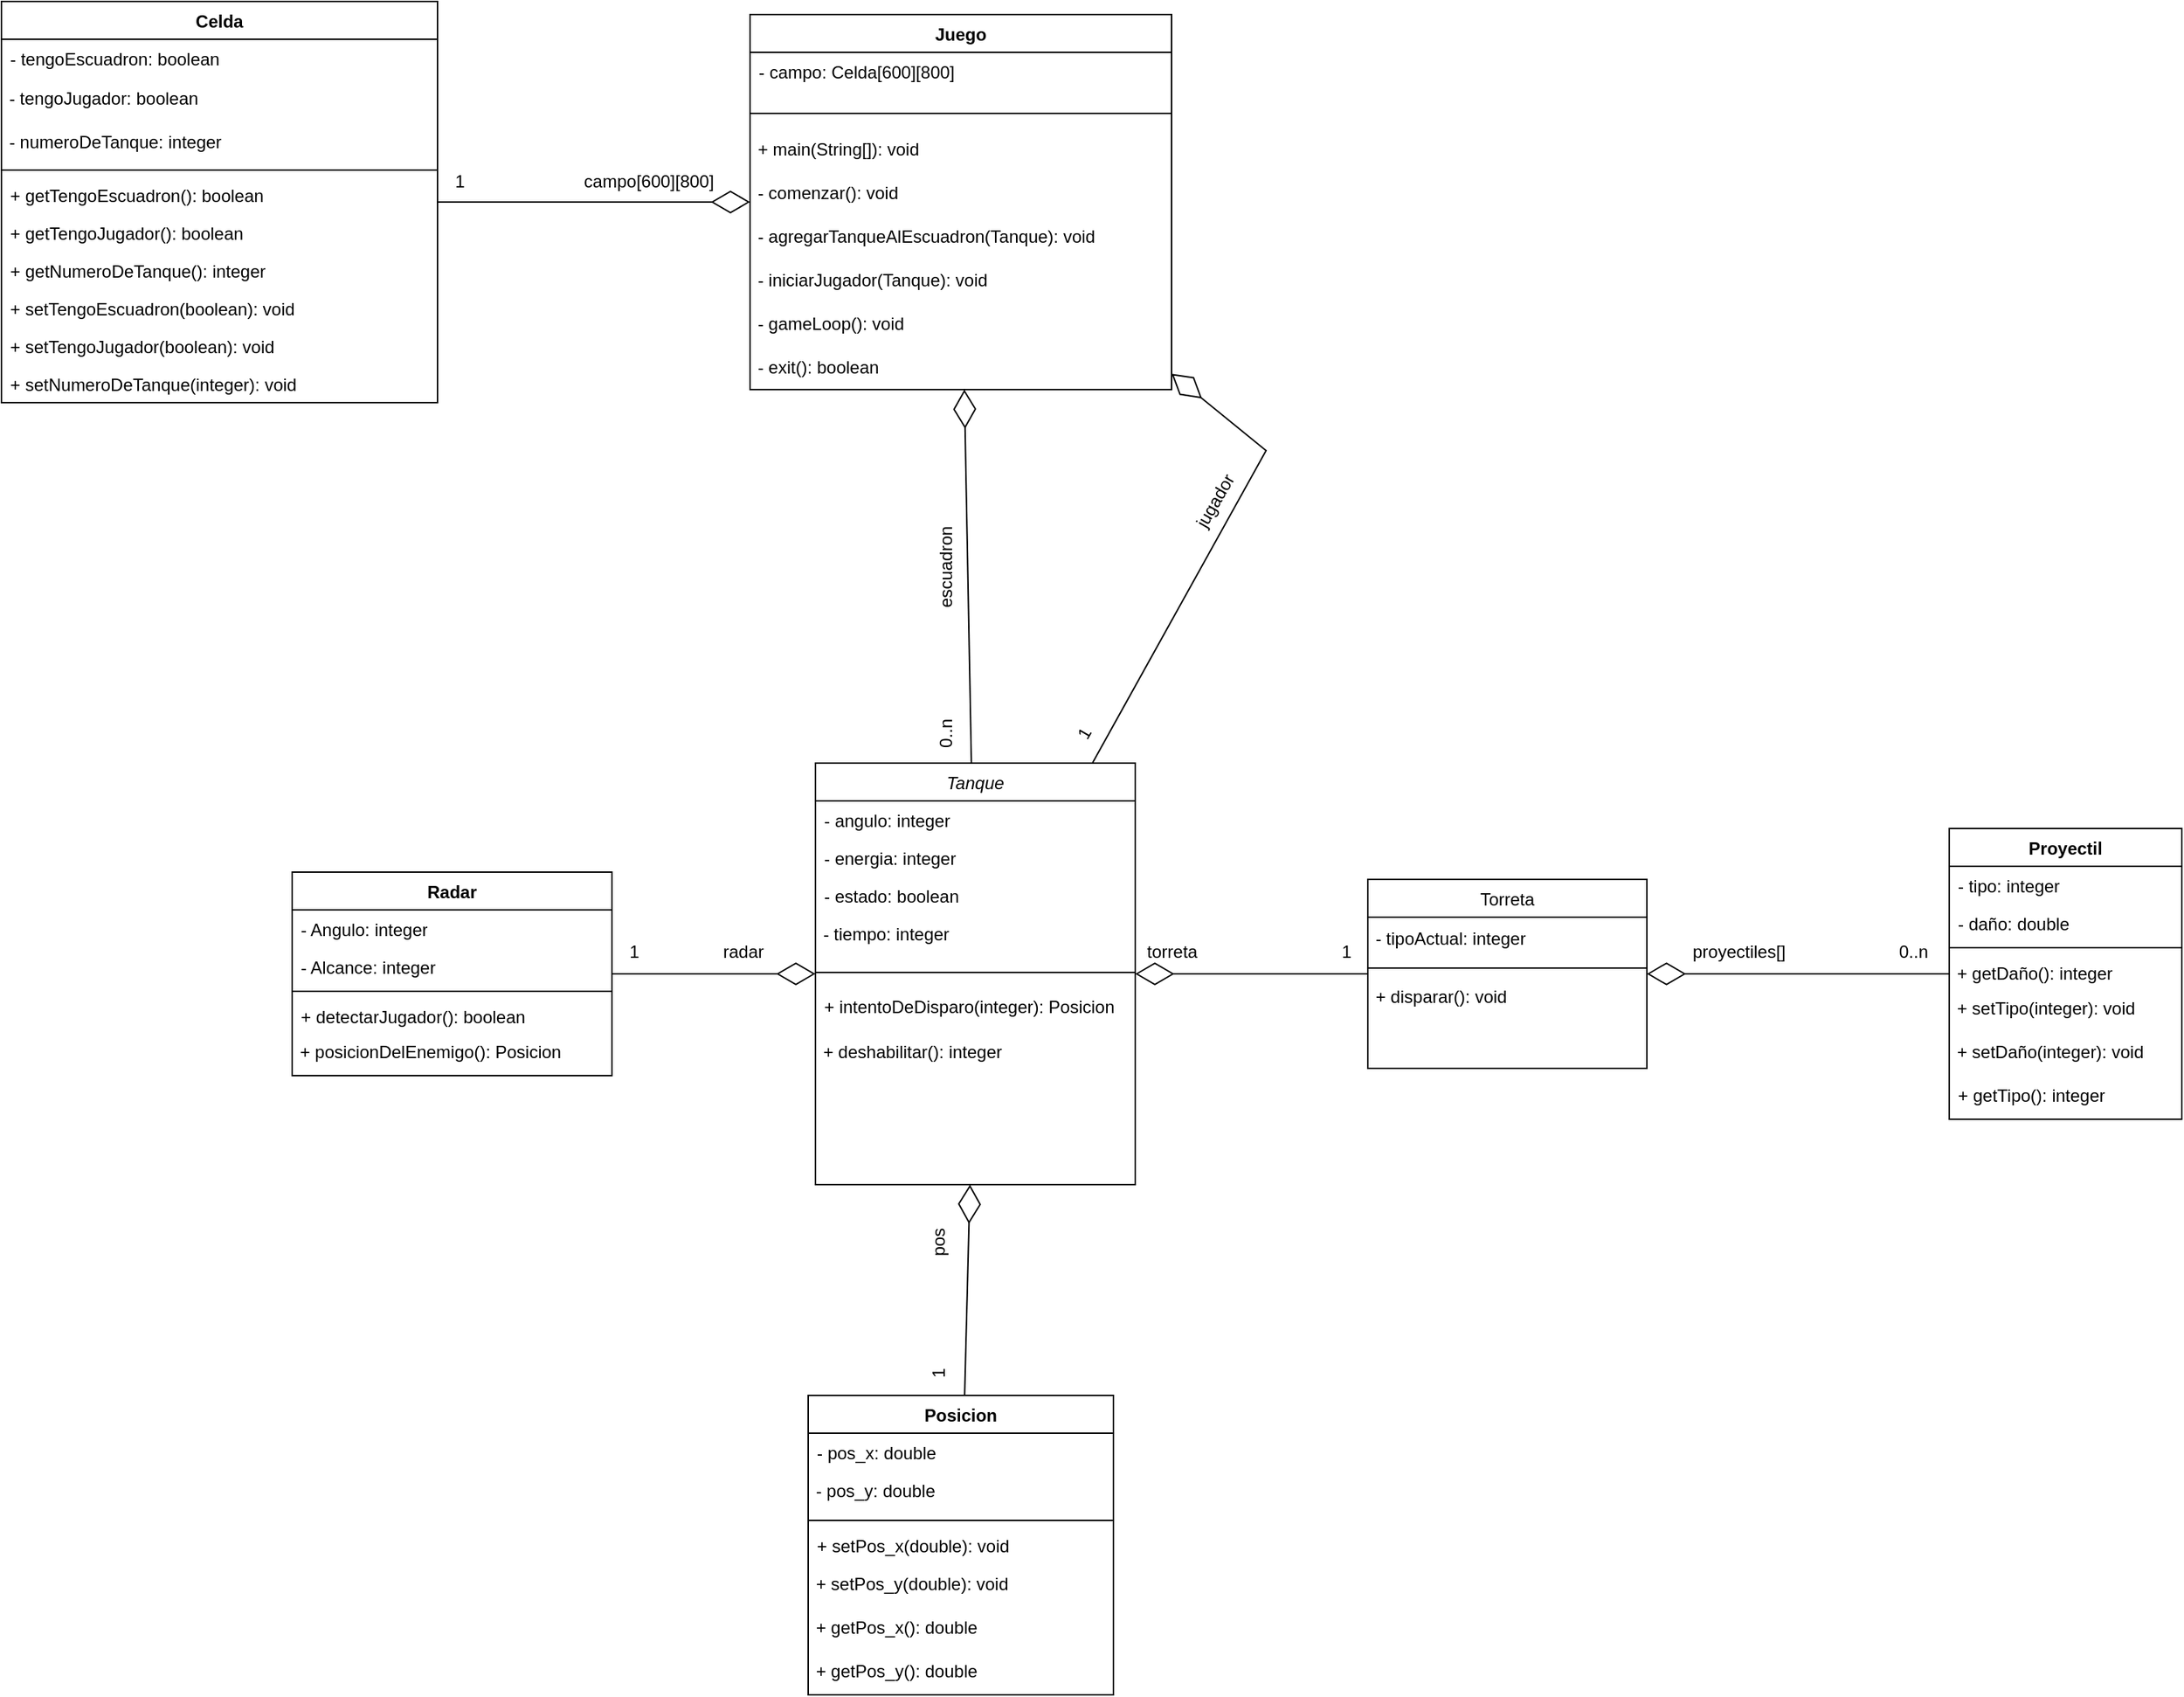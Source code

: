 <mxfile version="21.7.4" type="github">
  <diagram name="Page-1" id="U8oaE-fgfNbQesFT1dx-">
    <mxGraphModel dx="2220" dy="1935" grid="1" gridSize="10" guides="1" tooltips="1" connect="1" arrows="1" fold="1" page="1" pageScale="1" pageWidth="827" pageHeight="1169" math="0" shadow="0">
      <root>
        <mxCell id="0" />
        <mxCell id="1" parent="0" />
        <mxCell id="x20BBeTbQhx07ZK-JMbY-1" value="Tanque" style="swimlane;fontStyle=2;align=center;verticalAlign=top;childLayout=stackLayout;horizontal=1;startSize=26;horizontalStack=0;resizeParent=1;resizeLast=0;collapsible=1;marginBottom=0;rounded=0;shadow=0;strokeWidth=1;" vertex="1" parent="1">
          <mxGeometry x="180" y="215" width="220" height="290" as="geometry">
            <mxRectangle x="180" y="215" width="160" height="26" as="alternateBounds" />
          </mxGeometry>
        </mxCell>
        <mxCell id="x20BBeTbQhx07ZK-JMbY-2" value="- angulo: integer" style="text;align=left;verticalAlign=top;spacingLeft=4;spacingRight=4;overflow=hidden;rotatable=0;points=[[0,0.5],[1,0.5]];portConstraint=eastwest;rounded=0;shadow=0;html=0;" vertex="1" parent="x20BBeTbQhx07ZK-JMbY-1">
          <mxGeometry y="26" width="220" height="26" as="geometry" />
        </mxCell>
        <mxCell id="x20BBeTbQhx07ZK-JMbY-3" value="- energia: integer" style="text;align=left;verticalAlign=top;spacingLeft=4;spacingRight=4;overflow=hidden;rotatable=0;points=[[0,0.5],[1,0.5]];portConstraint=eastwest;rounded=0;shadow=0;html=0;" vertex="1" parent="x20BBeTbQhx07ZK-JMbY-1">
          <mxGeometry y="52" width="220" height="26" as="geometry" />
        </mxCell>
        <mxCell id="x20BBeTbQhx07ZK-JMbY-4" value="- estado: boolean" style="text;align=left;verticalAlign=top;spacingLeft=4;spacingRight=4;overflow=hidden;rotatable=0;points=[[0,0.5],[1,0.5]];portConstraint=eastwest;rounded=0;shadow=0;html=0;" vertex="1" parent="x20BBeTbQhx07ZK-JMbY-1">
          <mxGeometry y="78" width="220" height="26" as="geometry" />
        </mxCell>
        <mxCell id="x20BBeTbQhx07ZK-JMbY-5" value="&amp;nbsp;- tiempo: integer" style="text;whiteSpace=wrap;html=1;" vertex="1" parent="x20BBeTbQhx07ZK-JMbY-1">
          <mxGeometry y="104" width="220" height="30" as="geometry" />
        </mxCell>
        <mxCell id="x20BBeTbQhx07ZK-JMbY-6" value="" style="line;html=1;strokeWidth=1;align=left;verticalAlign=middle;spacingTop=-1;spacingLeft=3;spacingRight=3;rotatable=0;labelPosition=right;points=[];portConstraint=eastwest;" vertex="1" parent="x20BBeTbQhx07ZK-JMbY-1">
          <mxGeometry y="134" width="220" height="20" as="geometry" />
        </mxCell>
        <mxCell id="x20BBeTbQhx07ZK-JMbY-7" value="+ intentoDeDisparo(integer): Posicion" style="text;align=left;verticalAlign=top;spacingLeft=4;spacingRight=4;overflow=hidden;rotatable=0;points=[[0,0.5],[1,0.5]];portConstraint=eastwest;rounded=0;shadow=0;html=0;" vertex="1" parent="x20BBeTbQhx07ZK-JMbY-1">
          <mxGeometry y="154" width="220" height="30" as="geometry" />
        </mxCell>
        <mxCell id="x20BBeTbQhx07ZK-JMbY-8" value="&amp;nbsp;+ deshabilitar(): integer" style="text;html=1;align=left;verticalAlign=middle;resizable=0;points=[];autosize=1;strokeColor=none;fillColor=none;" vertex="1" parent="x20BBeTbQhx07ZK-JMbY-1">
          <mxGeometry y="184" width="220" height="30" as="geometry" />
        </mxCell>
        <mxCell id="x20BBeTbQhx07ZK-JMbY-9" value="Torreta" style="swimlane;fontStyle=0;align=center;verticalAlign=top;childLayout=stackLayout;horizontal=1;startSize=26;horizontalStack=0;resizeParent=1;resizeLast=0;collapsible=1;marginBottom=0;rounded=0;shadow=0;strokeWidth=1;" vertex="1" parent="1">
          <mxGeometry x="560" y="295" width="192" height="130" as="geometry">
            <mxRectangle x="550" y="140" width="160" height="26" as="alternateBounds" />
          </mxGeometry>
        </mxCell>
        <mxCell id="x20BBeTbQhx07ZK-JMbY-10" value="&amp;nbsp;- tipoActual: integer" style="text;html=1;align=left;verticalAlign=middle;resizable=0;points=[];autosize=1;strokeColor=none;fillColor=none;" vertex="1" parent="x20BBeTbQhx07ZK-JMbY-9">
          <mxGeometry y="26" width="192" height="30" as="geometry" />
        </mxCell>
        <mxCell id="x20BBeTbQhx07ZK-JMbY-11" value="" style="line;html=1;strokeWidth=1;align=left;verticalAlign=middle;spacingTop=-1;spacingLeft=3;spacingRight=3;rotatable=0;labelPosition=right;points=[];portConstraint=eastwest;" vertex="1" parent="x20BBeTbQhx07ZK-JMbY-9">
          <mxGeometry y="56" width="192" height="10" as="geometry" />
        </mxCell>
        <mxCell id="x20BBeTbQhx07ZK-JMbY-12" value="&amp;nbsp;+ disparar(): void" style="text;html=1;align=left;verticalAlign=middle;resizable=0;points=[];autosize=1;strokeColor=none;fillColor=none;" vertex="1" parent="x20BBeTbQhx07ZK-JMbY-9">
          <mxGeometry y="66" width="192" height="30" as="geometry" />
        </mxCell>
        <mxCell id="x20BBeTbQhx07ZK-JMbY-13" value="Juego" style="swimlane;fontStyle=1;align=center;verticalAlign=top;childLayout=stackLayout;horizontal=1;startSize=26;horizontalStack=0;resizeParent=1;resizeParentMax=0;resizeLast=0;collapsible=1;marginBottom=0;whiteSpace=wrap;html=1;" vertex="1" parent="1">
          <mxGeometry x="135" y="-300" width="290" height="258" as="geometry" />
        </mxCell>
        <mxCell id="x20BBeTbQhx07ZK-JMbY-14" value="- campo: Celda[600][800]" style="text;strokeColor=none;fillColor=none;align=left;verticalAlign=top;spacingLeft=4;spacingRight=4;overflow=hidden;rotatable=0;points=[[0,0.5],[1,0.5]];portConstraint=eastwest;whiteSpace=wrap;html=1;" vertex="1" parent="x20BBeTbQhx07ZK-JMbY-13">
          <mxGeometry y="26" width="290" height="32" as="geometry" />
        </mxCell>
        <mxCell id="x20BBeTbQhx07ZK-JMbY-15" value="" style="line;strokeWidth=1;fillColor=none;align=left;verticalAlign=middle;spacingTop=-1;spacingLeft=3;spacingRight=3;rotatable=0;labelPosition=right;points=[];portConstraint=eastwest;strokeColor=inherit;" vertex="1" parent="x20BBeTbQhx07ZK-JMbY-13">
          <mxGeometry y="58" width="290" height="20" as="geometry" />
        </mxCell>
        <mxCell id="x20BBeTbQhx07ZK-JMbY-16" value="&amp;nbsp;+ main(String[]): void" style="text;html=1;align=left;verticalAlign=middle;resizable=0;points=[];autosize=1;strokeColor=none;fillColor=none;" vertex="1" parent="x20BBeTbQhx07ZK-JMbY-13">
          <mxGeometry y="78" width="290" height="30" as="geometry" />
        </mxCell>
        <mxCell id="x20BBeTbQhx07ZK-JMbY-17" value="&amp;nbsp;- comenzar(): void" style="text;html=1;align=left;verticalAlign=middle;resizable=0;points=[];autosize=1;strokeColor=none;fillColor=none;" vertex="1" parent="x20BBeTbQhx07ZK-JMbY-13">
          <mxGeometry y="108" width="290" height="30" as="geometry" />
        </mxCell>
        <mxCell id="x20BBeTbQhx07ZK-JMbY-18" value="&lt;font style=&quot;font-size: 12px;&quot;&gt;&amp;nbsp;- agregarTanqueAlEscuadron(Tanque): void&lt;/font&gt;" style="text;html=1;align=left;verticalAlign=middle;resizable=0;points=[];autosize=1;strokeColor=none;fillColor=none;" vertex="1" parent="x20BBeTbQhx07ZK-JMbY-13">
          <mxGeometry y="138" width="290" height="30" as="geometry" />
        </mxCell>
        <mxCell id="x20BBeTbQhx07ZK-JMbY-19" value="&amp;nbsp;- iniciarJugador(Tanque): void" style="text;html=1;align=left;verticalAlign=middle;resizable=0;points=[];autosize=1;strokeColor=none;fillColor=none;" vertex="1" parent="x20BBeTbQhx07ZK-JMbY-13">
          <mxGeometry y="168" width="290" height="30" as="geometry" />
        </mxCell>
        <mxCell id="x20BBeTbQhx07ZK-JMbY-20" value="&amp;nbsp;- gameLoop(): void" style="text;html=1;align=left;verticalAlign=middle;resizable=0;points=[];autosize=1;strokeColor=none;fillColor=none;" vertex="1" parent="x20BBeTbQhx07ZK-JMbY-13">
          <mxGeometry y="198" width="290" height="30" as="geometry" />
        </mxCell>
        <mxCell id="x20BBeTbQhx07ZK-JMbY-21" value="&amp;nbsp;- exit(): boolean" style="text;html=1;align=left;verticalAlign=middle;resizable=0;points=[];autosize=1;strokeColor=none;fillColor=none;" vertex="1" parent="x20BBeTbQhx07ZK-JMbY-13">
          <mxGeometry y="228" width="290" height="30" as="geometry" />
        </mxCell>
        <mxCell id="x20BBeTbQhx07ZK-JMbY-22" value="Posicion" style="swimlane;fontStyle=1;align=center;verticalAlign=top;childLayout=stackLayout;horizontal=1;startSize=26;horizontalStack=0;resizeParent=1;resizeParentMax=0;resizeLast=0;collapsible=1;marginBottom=0;whiteSpace=wrap;html=1;" vertex="1" parent="1">
          <mxGeometry x="175" y="650" width="210" height="206" as="geometry">
            <mxRectangle x="225" y="650" width="110" height="30" as="alternateBounds" />
          </mxGeometry>
        </mxCell>
        <mxCell id="x20BBeTbQhx07ZK-JMbY-23" value="- pos_x: double" style="text;strokeColor=none;fillColor=none;align=left;verticalAlign=top;spacingLeft=4;spacingRight=4;overflow=hidden;rotatable=0;points=[[0,0.5],[1,0.5]];portConstraint=eastwest;whiteSpace=wrap;html=1;" vertex="1" parent="x20BBeTbQhx07ZK-JMbY-22">
          <mxGeometry y="26" width="210" height="26" as="geometry" />
        </mxCell>
        <mxCell id="x20BBeTbQhx07ZK-JMbY-24" value="&amp;nbsp;- pos_y: double" style="text;whiteSpace=wrap;html=1;" vertex="1" parent="x20BBeTbQhx07ZK-JMbY-22">
          <mxGeometry y="52" width="210" height="30" as="geometry" />
        </mxCell>
        <mxCell id="x20BBeTbQhx07ZK-JMbY-25" value="" style="line;strokeWidth=1;fillColor=none;align=left;verticalAlign=middle;spacingTop=-1;spacingLeft=3;spacingRight=3;rotatable=0;labelPosition=right;points=[];portConstraint=eastwest;strokeColor=inherit;" vertex="1" parent="x20BBeTbQhx07ZK-JMbY-22">
          <mxGeometry y="82" width="210" height="8" as="geometry" />
        </mxCell>
        <mxCell id="x20BBeTbQhx07ZK-JMbY-26" value="+ setPos_x(double): void" style="text;strokeColor=none;fillColor=none;align=left;verticalAlign=top;spacingLeft=4;spacingRight=4;overflow=hidden;rotatable=0;points=[[0,0.5],[1,0.5]];portConstraint=eastwest;whiteSpace=wrap;html=1;" vertex="1" parent="x20BBeTbQhx07ZK-JMbY-22">
          <mxGeometry y="90" width="210" height="26" as="geometry" />
        </mxCell>
        <mxCell id="x20BBeTbQhx07ZK-JMbY-27" value="&amp;nbsp;+ setPos_y(double): void" style="text;whiteSpace=wrap;html=1;" vertex="1" parent="x20BBeTbQhx07ZK-JMbY-22">
          <mxGeometry y="116" width="210" height="30" as="geometry" />
        </mxCell>
        <mxCell id="x20BBeTbQhx07ZK-JMbY-28" value="&amp;nbsp;+ getPos_x(): double" style="text;whiteSpace=wrap;html=1;" vertex="1" parent="x20BBeTbQhx07ZK-JMbY-22">
          <mxGeometry y="146" width="210" height="30" as="geometry" />
        </mxCell>
        <mxCell id="x20BBeTbQhx07ZK-JMbY-29" value="&amp;nbsp;+ getPos_y(): double" style="text;whiteSpace=wrap;html=1;" vertex="1" parent="x20BBeTbQhx07ZK-JMbY-22">
          <mxGeometry y="176" width="210" height="30" as="geometry" />
        </mxCell>
        <mxCell id="x20BBeTbQhx07ZK-JMbY-30" value="Radar" style="swimlane;fontStyle=1;align=center;verticalAlign=top;childLayout=stackLayout;horizontal=1;startSize=26;horizontalStack=0;resizeParent=1;resizeParentMax=0;resizeLast=0;collapsible=1;marginBottom=0;whiteSpace=wrap;html=1;" vertex="1" parent="1">
          <mxGeometry x="-180" y="290" width="220" height="140" as="geometry">
            <mxRectangle x="-150" y="-20" width="110" height="30" as="alternateBounds" />
          </mxGeometry>
        </mxCell>
        <mxCell id="x20BBeTbQhx07ZK-JMbY-31" value="- Angulo: integer" style="text;strokeColor=none;fillColor=none;align=left;verticalAlign=top;spacingLeft=4;spacingRight=4;overflow=hidden;rotatable=0;points=[[0,0.5],[1,0.5]];portConstraint=eastwest;whiteSpace=wrap;html=1;" vertex="1" parent="x20BBeTbQhx07ZK-JMbY-30">
          <mxGeometry y="26" width="220" height="26" as="geometry" />
        </mxCell>
        <mxCell id="x20BBeTbQhx07ZK-JMbY-32" value="- Alcance: integer" style="text;strokeColor=none;fillColor=none;align=left;verticalAlign=top;spacingLeft=4;spacingRight=4;overflow=hidden;rotatable=0;points=[[0,0.5],[1,0.5]];portConstraint=eastwest;whiteSpace=wrap;html=1;" vertex="1" parent="x20BBeTbQhx07ZK-JMbY-30">
          <mxGeometry y="52" width="220" height="26" as="geometry" />
        </mxCell>
        <mxCell id="x20BBeTbQhx07ZK-JMbY-33" value="" style="line;strokeWidth=1;fillColor=none;align=left;verticalAlign=middle;spacingTop=-1;spacingLeft=3;spacingRight=3;rotatable=0;labelPosition=right;points=[];portConstraint=eastwest;strokeColor=inherit;" vertex="1" parent="x20BBeTbQhx07ZK-JMbY-30">
          <mxGeometry y="78" width="220" height="8" as="geometry" />
        </mxCell>
        <mxCell id="x20BBeTbQhx07ZK-JMbY-34" value="+ detectarJugador(): boolean" style="text;strokeColor=none;fillColor=none;align=left;verticalAlign=top;spacingLeft=4;spacingRight=4;overflow=hidden;rotatable=0;points=[[0,0.5],[1,0.5]];portConstraint=eastwest;whiteSpace=wrap;html=1;" vertex="1" parent="x20BBeTbQhx07ZK-JMbY-30">
          <mxGeometry y="86" width="220" height="24" as="geometry" />
        </mxCell>
        <mxCell id="x20BBeTbQhx07ZK-JMbY-35" value="&amp;nbsp;+ posicionDelEnemigo(): Posicion" style="text;whiteSpace=wrap;html=1;" vertex="1" parent="x20BBeTbQhx07ZK-JMbY-30">
          <mxGeometry y="110" width="220" height="30" as="geometry" />
        </mxCell>
        <mxCell id="x20BBeTbQhx07ZK-JMbY-36" value="" style="endArrow=diamondThin;endFill=0;endSize=24;html=1;rounded=0;" edge="1" parent="1" source="x20BBeTbQhx07ZK-JMbY-9" target="x20BBeTbQhx07ZK-JMbY-1">
          <mxGeometry width="160" relative="1" as="geometry">
            <mxPoint x="280" y="320" as="sourcePoint" />
            <mxPoint x="383" y="280.99" as="targetPoint" />
          </mxGeometry>
        </mxCell>
        <mxCell id="x20BBeTbQhx07ZK-JMbY-37" value="Proyectil" style="swimlane;fontStyle=1;align=center;verticalAlign=top;childLayout=stackLayout;horizontal=1;startSize=26;horizontalStack=0;resizeParent=1;resizeParentMax=0;resizeLast=0;collapsible=1;marginBottom=0;whiteSpace=wrap;html=1;" vertex="1" parent="1">
          <mxGeometry x="960" y="260" width="160" height="200" as="geometry">
            <mxRectangle x="890" y="40" width="100" height="30" as="alternateBounds" />
          </mxGeometry>
        </mxCell>
        <mxCell id="x20BBeTbQhx07ZK-JMbY-38" value="- tipo: integer" style="text;strokeColor=none;fillColor=none;align=left;verticalAlign=top;spacingLeft=4;spacingRight=4;overflow=hidden;rotatable=0;points=[[0,0.5],[1,0.5]];portConstraint=eastwest;whiteSpace=wrap;html=1;" vertex="1" parent="x20BBeTbQhx07ZK-JMbY-37">
          <mxGeometry y="26" width="160" height="26" as="geometry" />
        </mxCell>
        <mxCell id="x20BBeTbQhx07ZK-JMbY-39" value="- daño: double" style="text;strokeColor=none;fillColor=none;align=left;verticalAlign=top;spacingLeft=4;spacingRight=4;overflow=hidden;rotatable=0;points=[[0,0.5],[1,0.5]];portConstraint=eastwest;whiteSpace=wrap;html=1;" vertex="1" parent="x20BBeTbQhx07ZK-JMbY-37">
          <mxGeometry y="52" width="160" height="26" as="geometry" />
        </mxCell>
        <mxCell id="x20BBeTbQhx07ZK-JMbY-40" value="" style="line;strokeWidth=1;fillColor=none;align=left;verticalAlign=middle;spacingTop=-1;spacingLeft=3;spacingRight=3;rotatable=0;labelPosition=right;points=[];portConstraint=eastwest;strokeColor=inherit;" vertex="1" parent="x20BBeTbQhx07ZK-JMbY-37">
          <mxGeometry y="78" width="160" height="8" as="geometry" />
        </mxCell>
        <mxCell id="x20BBeTbQhx07ZK-JMbY-41" value="&amp;nbsp;+ getDaño(): integer" style="text;whiteSpace=wrap;html=1;" vertex="1" parent="x20BBeTbQhx07ZK-JMbY-37">
          <mxGeometry y="86" width="160" height="24" as="geometry" />
        </mxCell>
        <mxCell id="x20BBeTbQhx07ZK-JMbY-42" value="&amp;nbsp;+ setTipo(integer): void" style="text;whiteSpace=wrap;html=1;" vertex="1" parent="x20BBeTbQhx07ZK-JMbY-37">
          <mxGeometry y="110" width="160" height="30" as="geometry" />
        </mxCell>
        <mxCell id="x20BBeTbQhx07ZK-JMbY-43" value="&amp;nbsp;+ setDaño(integer): void" style="text;whiteSpace=wrap;html=1;" vertex="1" parent="x20BBeTbQhx07ZK-JMbY-37">
          <mxGeometry y="140" width="160" height="30" as="geometry" />
        </mxCell>
        <mxCell id="x20BBeTbQhx07ZK-JMbY-44" value="+ getTipo(): integer" style="text;strokeColor=none;fillColor=none;align=left;verticalAlign=top;spacingLeft=4;spacingRight=4;overflow=hidden;rotatable=0;points=[[0,0.5],[1,0.5]];portConstraint=eastwest;whiteSpace=wrap;html=1;" vertex="1" parent="x20BBeTbQhx07ZK-JMbY-37">
          <mxGeometry y="170" width="160" height="30" as="geometry" />
        </mxCell>
        <mxCell id="x20BBeTbQhx07ZK-JMbY-45" value="" style="endArrow=diamondThin;endFill=0;endSize=24;html=1;rounded=0;" edge="1" parent="1" source="x20BBeTbQhx07ZK-JMbY-37" target="x20BBeTbQhx07ZK-JMbY-9">
          <mxGeometry width="160" relative="1" as="geometry">
            <mxPoint x="620" y="90" as="sourcePoint" />
            <mxPoint x="780" y="90" as="targetPoint" />
          </mxGeometry>
        </mxCell>
        <mxCell id="x20BBeTbQhx07ZK-JMbY-46" value="" style="endArrow=diamondThin;endFill=0;endSize=24;html=1;rounded=0;" edge="1" parent="1" source="x20BBeTbQhx07ZK-JMbY-30" target="x20BBeTbQhx07ZK-JMbY-1">
          <mxGeometry width="160" relative="1" as="geometry">
            <mxPoint x="120" y="120" as="sourcePoint" />
            <mxPoint x="280" y="120" as="targetPoint" />
          </mxGeometry>
        </mxCell>
        <mxCell id="x20BBeTbQhx07ZK-JMbY-47" value="1" style="text;html=1;align=center;verticalAlign=middle;resizable=0;points=[];autosize=1;strokeColor=none;fillColor=none;rotation=270;" vertex="1" parent="1">
          <mxGeometry x="250" y="620" width="30" height="30" as="geometry" />
        </mxCell>
        <mxCell id="x20BBeTbQhx07ZK-JMbY-48" value="pos" style="text;html=1;align=center;verticalAlign=middle;resizable=0;points=[];autosize=1;strokeColor=none;fillColor=none;rotation=-90;" vertex="1" parent="1">
          <mxGeometry x="245" y="530" width="40" height="30" as="geometry" />
        </mxCell>
        <mxCell id="x20BBeTbQhx07ZK-JMbY-49" value="torreta" style="text;html=1;align=center;verticalAlign=middle;resizable=0;points=[];autosize=1;strokeColor=none;fillColor=none;" vertex="1" parent="1">
          <mxGeometry x="390" y="330" width="70" height="30" as="geometry" />
        </mxCell>
        <mxCell id="x20BBeTbQhx07ZK-JMbY-50" value="1" style="text;html=1;align=center;verticalAlign=middle;resizable=0;points=[];autosize=1;strokeColor=none;fillColor=none;" vertex="1" parent="1">
          <mxGeometry x="530" y="330" width="30" height="30" as="geometry" />
        </mxCell>
        <mxCell id="x20BBeTbQhx07ZK-JMbY-51" value="proyectiles[]" style="text;html=1;align=center;verticalAlign=middle;resizable=0;points=[];autosize=1;strokeColor=none;fillColor=none;" vertex="1" parent="1">
          <mxGeometry x="765" y="330" width="100" height="30" as="geometry" />
        </mxCell>
        <mxCell id="x20BBeTbQhx07ZK-JMbY-52" value="0..n" style="text;html=1;align=center;verticalAlign=middle;resizable=0;points=[];autosize=1;strokeColor=none;fillColor=none;" vertex="1" parent="1">
          <mxGeometry x="910" y="330" width="50" height="30" as="geometry" />
        </mxCell>
        <mxCell id="x20BBeTbQhx07ZK-JMbY-53" value="0..n" style="text;html=1;align=center;verticalAlign=middle;resizable=0;points=[];autosize=1;strokeColor=none;fillColor=none;rotation=270;" vertex="1" parent="1">
          <mxGeometry x="245" y="180" width="50" height="30" as="geometry" />
        </mxCell>
        <mxCell id="x20BBeTbQhx07ZK-JMbY-54" value="1" style="text;html=1;align=center;verticalAlign=middle;resizable=0;points=[];autosize=1;strokeColor=none;fillColor=none;" vertex="1" parent="1">
          <mxGeometry x="40" y="330" width="30" height="30" as="geometry" />
        </mxCell>
        <mxCell id="x20BBeTbQhx07ZK-JMbY-55" value="radar" style="text;html=1;align=center;verticalAlign=middle;resizable=0;points=[];autosize=1;strokeColor=none;fillColor=none;" vertex="1" parent="1">
          <mxGeometry x="100" y="330" width="60" height="30" as="geometry" />
        </mxCell>
        <mxCell id="x20BBeTbQhx07ZK-JMbY-56" value="" style="endArrow=diamondThin;endFill=0;endSize=24;html=1;rounded=0;" edge="1" parent="1" source="x20BBeTbQhx07ZK-JMbY-1" target="x20BBeTbQhx07ZK-JMbY-13">
          <mxGeometry width="160" relative="1" as="geometry">
            <mxPoint x="420" y="190" as="sourcePoint" />
            <mxPoint x="580" y="190" as="targetPoint" />
          </mxGeometry>
        </mxCell>
        <mxCell id="x20BBeTbQhx07ZK-JMbY-57" value="escuadron" style="text;html=1;align=left;verticalAlign=middle;resizable=0;points=[];autosize=1;strokeColor=none;fillColor=none;rotation=-90;" vertex="1" parent="1">
          <mxGeometry x="225" y="50" width="90" height="30" as="geometry" />
        </mxCell>
        <mxCell id="x20BBeTbQhx07ZK-JMbY-58" value="" style="endArrow=diamondThin;endFill=0;endSize=24;html=1;rounded=0;" edge="1" parent="1" source="x20BBeTbQhx07ZK-JMbY-1" target="x20BBeTbQhx07ZK-JMbY-13">
          <mxGeometry width="160" relative="1" as="geometry">
            <mxPoint x="420" y="50" as="sourcePoint" />
            <mxPoint x="380" y="20" as="targetPoint" />
            <Array as="points">
              <mxPoint x="490" />
            </Array>
          </mxGeometry>
        </mxCell>
        <mxCell id="x20BBeTbQhx07ZK-JMbY-59" value="1" style="text;html=1;align=center;verticalAlign=middle;resizable=0;points=[];autosize=1;strokeColor=none;fillColor=none;rotation=-60;" vertex="1" parent="1">
          <mxGeometry x="350" y="180" width="30" height="30" as="geometry" />
        </mxCell>
        <mxCell id="x20BBeTbQhx07ZK-JMbY-60" value="jugador" style="text;html=1;align=center;verticalAlign=middle;resizable=0;points=[];autosize=1;strokeColor=none;fillColor=none;rotation=-60;" vertex="1" parent="1">
          <mxGeometry x="420" y="20" width="70" height="30" as="geometry" />
        </mxCell>
        <mxCell id="x20BBeTbQhx07ZK-JMbY-61" value="Celda" style="swimlane;fontStyle=1;align=center;verticalAlign=top;childLayout=stackLayout;horizontal=1;startSize=26;horizontalStack=0;resizeParent=1;resizeParentMax=0;resizeLast=0;collapsible=1;marginBottom=0;whiteSpace=wrap;html=1;" vertex="1" parent="1">
          <mxGeometry x="-380" y="-309" width="300" height="276" as="geometry" />
        </mxCell>
        <mxCell id="x20BBeTbQhx07ZK-JMbY-62" value="- tengoEscuadron: boolean" style="text;strokeColor=none;fillColor=none;align=left;verticalAlign=top;spacingLeft=4;spacingRight=4;overflow=hidden;rotatable=0;points=[[0,0.5],[1,0.5]];portConstraint=eastwest;whiteSpace=wrap;html=1;" vertex="1" parent="x20BBeTbQhx07ZK-JMbY-61">
          <mxGeometry y="26" width="300" height="26" as="geometry" />
        </mxCell>
        <mxCell id="x20BBeTbQhx07ZK-JMbY-63" value="&amp;nbsp;- tengoJugador: boolean" style="text;html=1;align=left;verticalAlign=middle;resizable=0;points=[];autosize=1;strokeColor=none;fillColor=none;" vertex="1" parent="x20BBeTbQhx07ZK-JMbY-61">
          <mxGeometry y="52" width="300" height="30" as="geometry" />
        </mxCell>
        <mxCell id="x20BBeTbQhx07ZK-JMbY-64" value="&amp;nbsp;- numeroDeTanque: integer" style="text;html=1;align=left;verticalAlign=middle;resizable=0;points=[];autosize=1;strokeColor=none;fillColor=none;" vertex="1" parent="x20BBeTbQhx07ZK-JMbY-61">
          <mxGeometry y="82" width="300" height="30" as="geometry" />
        </mxCell>
        <mxCell id="x20BBeTbQhx07ZK-JMbY-65" value="" style="line;strokeWidth=1;fillColor=none;align=left;verticalAlign=middle;spacingTop=-1;spacingLeft=3;spacingRight=3;rotatable=0;labelPosition=right;points=[];portConstraint=eastwest;strokeColor=inherit;" vertex="1" parent="x20BBeTbQhx07ZK-JMbY-61">
          <mxGeometry y="112" width="300" height="8" as="geometry" />
        </mxCell>
        <mxCell id="x20BBeTbQhx07ZK-JMbY-66" value="+ getTengoEscuadron(): boolean" style="text;strokeColor=none;fillColor=none;align=left;verticalAlign=top;spacingLeft=4;spacingRight=4;overflow=hidden;rotatable=0;points=[[0,0.5],[1,0.5]];portConstraint=eastwest;whiteSpace=wrap;html=1;" vertex="1" parent="x20BBeTbQhx07ZK-JMbY-61">
          <mxGeometry y="120" width="300" height="26" as="geometry" />
        </mxCell>
        <mxCell id="x20BBeTbQhx07ZK-JMbY-67" value="+ getTengoJugador(): boolean" style="text;strokeColor=none;fillColor=none;align=left;verticalAlign=top;spacingLeft=4;spacingRight=4;overflow=hidden;rotatable=0;points=[[0,0.5],[1,0.5]];portConstraint=eastwest;whiteSpace=wrap;html=1;" vertex="1" parent="x20BBeTbQhx07ZK-JMbY-61">
          <mxGeometry y="146" width="300" height="26" as="geometry" />
        </mxCell>
        <mxCell id="x20BBeTbQhx07ZK-JMbY-68" value="+ getNumeroDeTanque(): integer" style="text;strokeColor=none;fillColor=none;align=left;verticalAlign=top;spacingLeft=4;spacingRight=4;overflow=hidden;rotatable=0;points=[[0,0.5],[1,0.5]];portConstraint=eastwest;whiteSpace=wrap;html=1;" vertex="1" parent="x20BBeTbQhx07ZK-JMbY-61">
          <mxGeometry y="172" width="300" height="26" as="geometry" />
        </mxCell>
        <mxCell id="x20BBeTbQhx07ZK-JMbY-69" value="+ setTengoEscuadron(boolean): void" style="text;strokeColor=none;fillColor=none;align=left;verticalAlign=top;spacingLeft=4;spacingRight=4;overflow=hidden;rotatable=0;points=[[0,0.5],[1,0.5]];portConstraint=eastwest;whiteSpace=wrap;html=1;" vertex="1" parent="x20BBeTbQhx07ZK-JMbY-61">
          <mxGeometry y="198" width="300" height="26" as="geometry" />
        </mxCell>
        <mxCell id="x20BBeTbQhx07ZK-JMbY-70" value="+ setTengoJugador(boolean): void" style="text;strokeColor=none;fillColor=none;align=left;verticalAlign=top;spacingLeft=4;spacingRight=4;overflow=hidden;rotatable=0;points=[[0,0.5],[1,0.5]];portConstraint=eastwest;whiteSpace=wrap;html=1;" vertex="1" parent="x20BBeTbQhx07ZK-JMbY-61">
          <mxGeometry y="224" width="300" height="26" as="geometry" />
        </mxCell>
        <mxCell id="x20BBeTbQhx07ZK-JMbY-71" value="+ setNumeroDeTanque(integer): void" style="text;strokeColor=none;fillColor=none;align=left;verticalAlign=top;spacingLeft=4;spacingRight=4;overflow=hidden;rotatable=0;points=[[0,0.5],[1,0.5]];portConstraint=eastwest;whiteSpace=wrap;html=1;" vertex="1" parent="x20BBeTbQhx07ZK-JMbY-61">
          <mxGeometry y="250" width="300" height="26" as="geometry" />
        </mxCell>
        <mxCell id="x20BBeTbQhx07ZK-JMbY-72" value="" style="endArrow=diamondThin;endFill=0;endSize=24;html=1;rounded=0;" edge="1" parent="1" source="x20BBeTbQhx07ZK-JMbY-61" target="x20BBeTbQhx07ZK-JMbY-13">
          <mxGeometry width="160" relative="1" as="geometry">
            <mxPoint x="100" y="-130" as="sourcePoint" />
            <mxPoint x="260" y="-130" as="targetPoint" />
          </mxGeometry>
        </mxCell>
        <mxCell id="x20BBeTbQhx07ZK-JMbY-73" value="campo[600][800]" style="text;html=1;align=center;verticalAlign=middle;resizable=0;points=[];autosize=1;strokeColor=none;fillColor=none;" vertex="1" parent="1">
          <mxGeometry y="-200" width="130" height="30" as="geometry" />
        </mxCell>
        <mxCell id="x20BBeTbQhx07ZK-JMbY-74" value="1" style="text;html=1;align=center;verticalAlign=middle;resizable=0;points=[];autosize=1;strokeColor=none;fillColor=none;" vertex="1" parent="1">
          <mxGeometry x="-80" y="-200" width="30" height="30" as="geometry" />
        </mxCell>
        <mxCell id="x20BBeTbQhx07ZK-JMbY-75" value="" style="endArrow=diamondThin;endFill=0;endSize=24;html=1;rounded=0;" edge="1" parent="1" source="x20BBeTbQhx07ZK-JMbY-22" target="x20BBeTbQhx07ZK-JMbY-1">
          <mxGeometry width="160" relative="1" as="geometry">
            <mxPoint x="220" y="620" as="sourcePoint" />
            <mxPoint x="380" y="620" as="targetPoint" />
          </mxGeometry>
        </mxCell>
      </root>
    </mxGraphModel>
  </diagram>
</mxfile>
